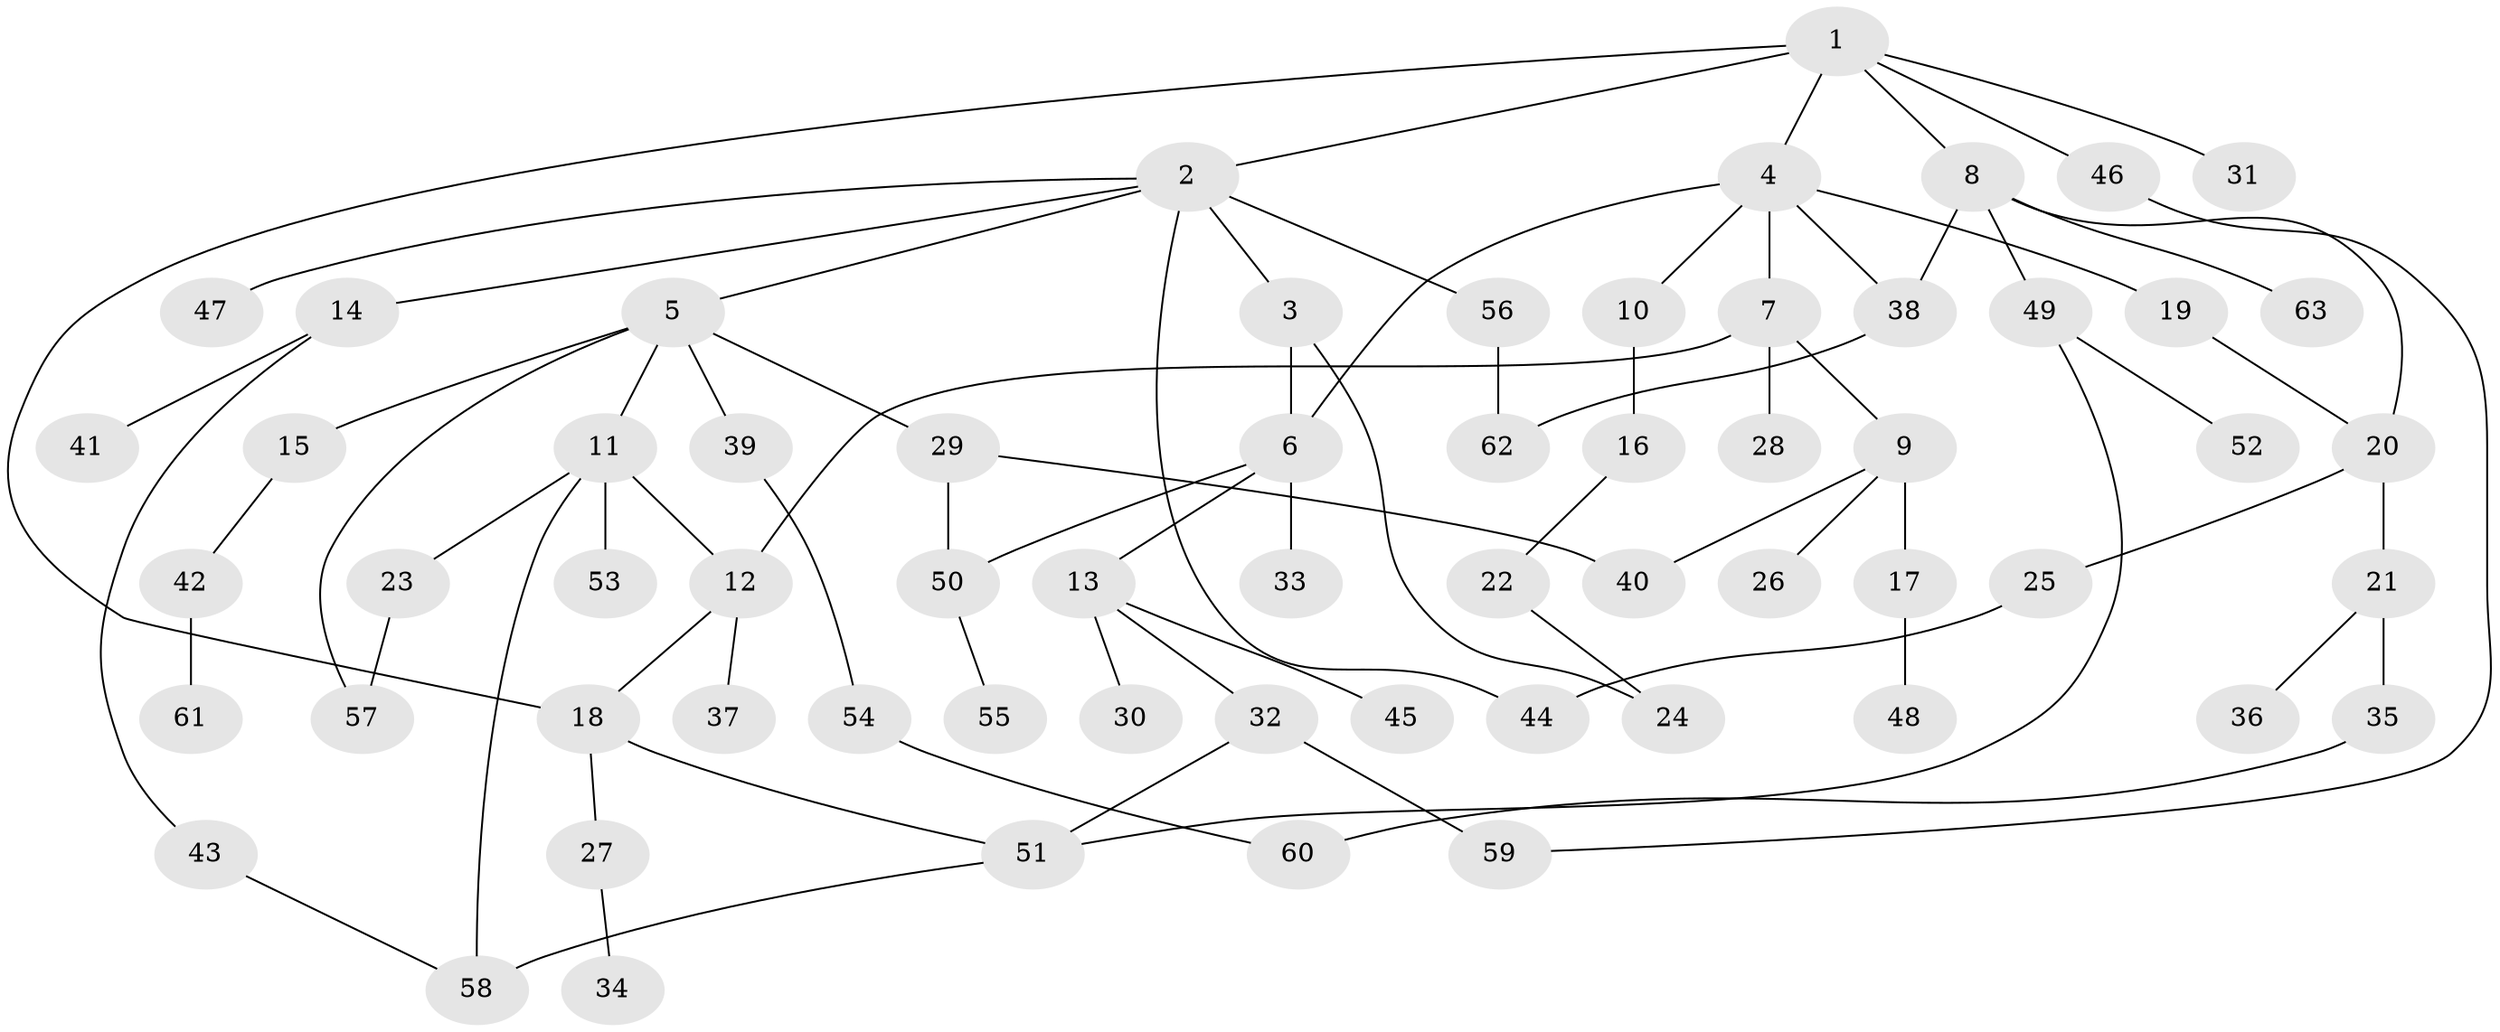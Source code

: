 // Generated by graph-tools (version 1.1) at 2025/49/03/09/25 03:49:24]
// undirected, 63 vertices, 79 edges
graph export_dot {
graph [start="1"]
  node [color=gray90,style=filled];
  1;
  2;
  3;
  4;
  5;
  6;
  7;
  8;
  9;
  10;
  11;
  12;
  13;
  14;
  15;
  16;
  17;
  18;
  19;
  20;
  21;
  22;
  23;
  24;
  25;
  26;
  27;
  28;
  29;
  30;
  31;
  32;
  33;
  34;
  35;
  36;
  37;
  38;
  39;
  40;
  41;
  42;
  43;
  44;
  45;
  46;
  47;
  48;
  49;
  50;
  51;
  52;
  53;
  54;
  55;
  56;
  57;
  58;
  59;
  60;
  61;
  62;
  63;
  1 -- 2;
  1 -- 4;
  1 -- 8;
  1 -- 18;
  1 -- 31;
  1 -- 46;
  2 -- 3;
  2 -- 5;
  2 -- 14;
  2 -- 47;
  2 -- 56;
  2 -- 44;
  3 -- 6;
  3 -- 24;
  4 -- 7;
  4 -- 10;
  4 -- 19;
  4 -- 6;
  4 -- 38;
  5 -- 11;
  5 -- 15;
  5 -- 29;
  5 -- 39;
  5 -- 57;
  6 -- 13;
  6 -- 33;
  6 -- 50;
  7 -- 9;
  7 -- 12;
  7 -- 28;
  8 -- 20;
  8 -- 38;
  8 -- 49;
  8 -- 63;
  9 -- 17;
  9 -- 26;
  9 -- 40;
  10 -- 16;
  11 -- 23;
  11 -- 53;
  11 -- 12;
  11 -- 58;
  12 -- 37;
  12 -- 18;
  13 -- 30;
  13 -- 32;
  13 -- 45;
  14 -- 41;
  14 -- 43;
  15 -- 42;
  16 -- 22;
  17 -- 48;
  18 -- 27;
  18 -- 51;
  19 -- 20;
  20 -- 21;
  20 -- 25;
  21 -- 35;
  21 -- 36;
  22 -- 24;
  23 -- 57;
  25 -- 44;
  27 -- 34;
  29 -- 40;
  29 -- 50;
  32 -- 51;
  32 -- 59;
  35 -- 60;
  38 -- 62;
  39 -- 54;
  42 -- 61;
  43 -- 58;
  46 -- 59;
  49 -- 51;
  49 -- 52;
  50 -- 55;
  51 -- 58;
  54 -- 60;
  56 -- 62;
}
